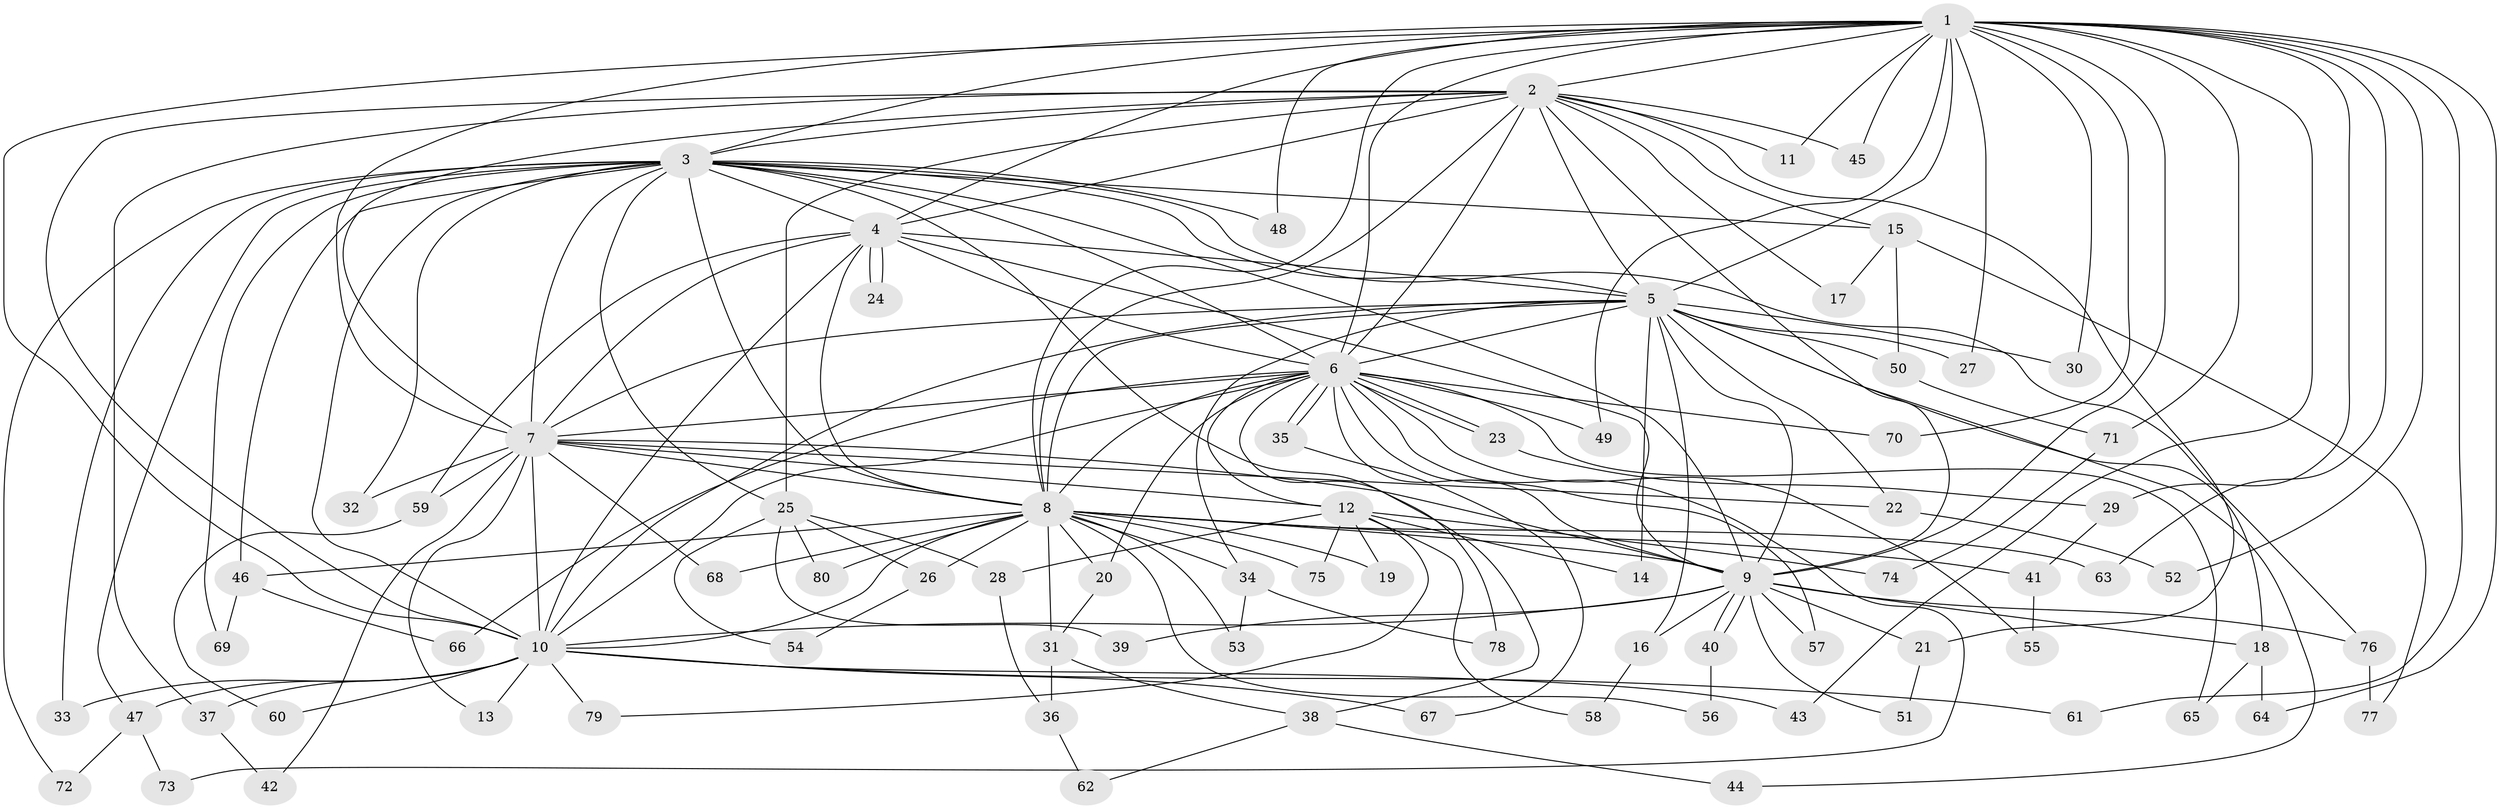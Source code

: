 // coarse degree distribution, {20: 0.01694915254237288, 12: 0.01694915254237288, 17: 0.03389830508474576, 11: 0.01694915254237288, 32: 0.01694915254237288, 15: 0.01694915254237288, 16: 0.01694915254237288, 18: 0.01694915254237288, 2: 0.559322033898305, 9: 0.01694915254237288, 5: 0.03389830508474576, 3: 0.1694915254237288, 4: 0.03389830508474576, 6: 0.01694915254237288, 1: 0.01694915254237288}
// Generated by graph-tools (version 1.1) at 2025/51/02/27/25 19:51:53]
// undirected, 80 vertices, 185 edges
graph export_dot {
graph [start="1"]
  node [color=gray90,style=filled];
  1;
  2;
  3;
  4;
  5;
  6;
  7;
  8;
  9;
  10;
  11;
  12;
  13;
  14;
  15;
  16;
  17;
  18;
  19;
  20;
  21;
  22;
  23;
  24;
  25;
  26;
  27;
  28;
  29;
  30;
  31;
  32;
  33;
  34;
  35;
  36;
  37;
  38;
  39;
  40;
  41;
  42;
  43;
  44;
  45;
  46;
  47;
  48;
  49;
  50;
  51;
  52;
  53;
  54;
  55;
  56;
  57;
  58;
  59;
  60;
  61;
  62;
  63;
  64;
  65;
  66;
  67;
  68;
  69;
  70;
  71;
  72;
  73;
  74;
  75;
  76;
  77;
  78;
  79;
  80;
  1 -- 2;
  1 -- 3;
  1 -- 4;
  1 -- 5;
  1 -- 6;
  1 -- 7;
  1 -- 8;
  1 -- 9;
  1 -- 10;
  1 -- 11;
  1 -- 27;
  1 -- 29;
  1 -- 30;
  1 -- 43;
  1 -- 45;
  1 -- 48;
  1 -- 49;
  1 -- 52;
  1 -- 61;
  1 -- 63;
  1 -- 64;
  1 -- 70;
  1 -- 71;
  2 -- 3;
  2 -- 4;
  2 -- 5;
  2 -- 6;
  2 -- 7;
  2 -- 8;
  2 -- 9;
  2 -- 10;
  2 -- 11;
  2 -- 15;
  2 -- 17;
  2 -- 21;
  2 -- 25;
  2 -- 37;
  2 -- 45;
  3 -- 4;
  3 -- 5;
  3 -- 6;
  3 -- 7;
  3 -- 8;
  3 -- 9;
  3 -- 10;
  3 -- 15;
  3 -- 25;
  3 -- 32;
  3 -- 33;
  3 -- 38;
  3 -- 46;
  3 -- 47;
  3 -- 48;
  3 -- 69;
  3 -- 72;
  3 -- 76;
  4 -- 5;
  4 -- 6;
  4 -- 7;
  4 -- 8;
  4 -- 9;
  4 -- 10;
  4 -- 24;
  4 -- 24;
  4 -- 59;
  5 -- 6;
  5 -- 7;
  5 -- 8;
  5 -- 9;
  5 -- 10;
  5 -- 14;
  5 -- 16;
  5 -- 18;
  5 -- 22;
  5 -- 27;
  5 -- 30;
  5 -- 34;
  5 -- 44;
  5 -- 50;
  6 -- 7;
  6 -- 8;
  6 -- 9;
  6 -- 10;
  6 -- 12;
  6 -- 20;
  6 -- 23;
  6 -- 23;
  6 -- 35;
  6 -- 35;
  6 -- 49;
  6 -- 55;
  6 -- 57;
  6 -- 65;
  6 -- 66;
  6 -- 70;
  6 -- 73;
  6 -- 78;
  7 -- 8;
  7 -- 9;
  7 -- 10;
  7 -- 12;
  7 -- 13;
  7 -- 22;
  7 -- 32;
  7 -- 42;
  7 -- 59;
  7 -- 68;
  8 -- 9;
  8 -- 10;
  8 -- 19;
  8 -- 20;
  8 -- 26;
  8 -- 31;
  8 -- 34;
  8 -- 41;
  8 -- 46;
  8 -- 53;
  8 -- 56;
  8 -- 63;
  8 -- 68;
  8 -- 75;
  8 -- 80;
  9 -- 10;
  9 -- 16;
  9 -- 18;
  9 -- 21;
  9 -- 39;
  9 -- 40;
  9 -- 40;
  9 -- 51;
  9 -- 57;
  9 -- 76;
  10 -- 13;
  10 -- 33;
  10 -- 37;
  10 -- 43;
  10 -- 47;
  10 -- 60;
  10 -- 61;
  10 -- 67;
  10 -- 79;
  12 -- 14;
  12 -- 19;
  12 -- 28;
  12 -- 58;
  12 -- 74;
  12 -- 75;
  12 -- 79;
  15 -- 17;
  15 -- 50;
  15 -- 77;
  16 -- 58;
  18 -- 64;
  18 -- 65;
  20 -- 31;
  21 -- 51;
  22 -- 52;
  23 -- 29;
  25 -- 26;
  25 -- 28;
  25 -- 39;
  25 -- 54;
  25 -- 80;
  26 -- 54;
  28 -- 36;
  29 -- 41;
  31 -- 36;
  31 -- 38;
  34 -- 53;
  34 -- 78;
  35 -- 67;
  36 -- 62;
  37 -- 42;
  38 -- 44;
  38 -- 62;
  40 -- 56;
  41 -- 55;
  46 -- 66;
  46 -- 69;
  47 -- 72;
  47 -- 73;
  50 -- 71;
  59 -- 60;
  71 -- 74;
  76 -- 77;
}
